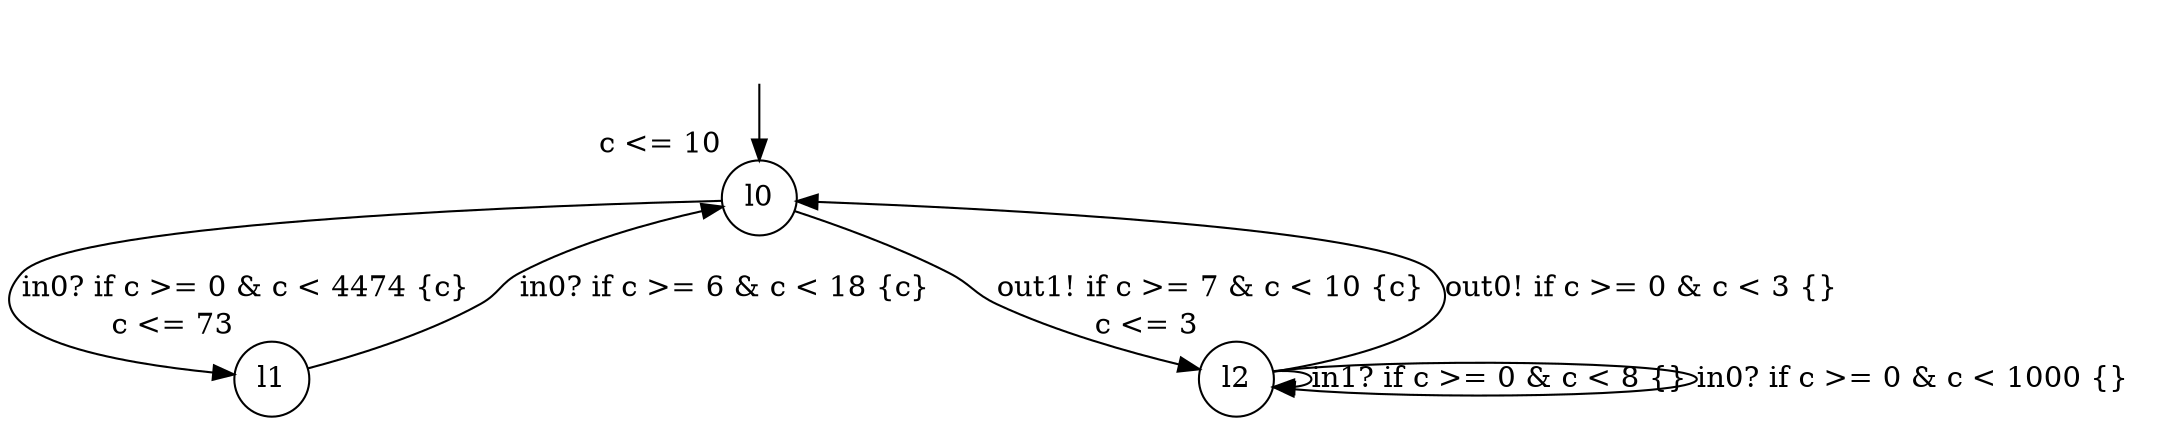 digraph g {
__start0 [label="" shape="none"];
l0 [shape="circle" margin=0 label="l0", xlabel="c <= 10"];
l1 [shape="circle" margin=0 label="l1", xlabel="c <= 73"];
l2 [shape="circle" margin=0 label="l2", xlabel="c <= 3"];
l0 -> l1 [label="in0? if c >= 0 & c < 4474 {c} "];
l0 -> l2 [label="out1! if c >= 7 & c < 10 {c} "];
l1 -> l0 [label="in0? if c >= 6 & c < 18 {c} "];
l2 -> l2 [label="in1? if c >= 0 & c < 8 {} "];
l2 -> l0 [label="out0! if c >= 0 & c < 3 {} "];
l2 -> l2 [label="in0? if c >= 0 & c < 1000 {} "];
__start0 -> l0;
}
